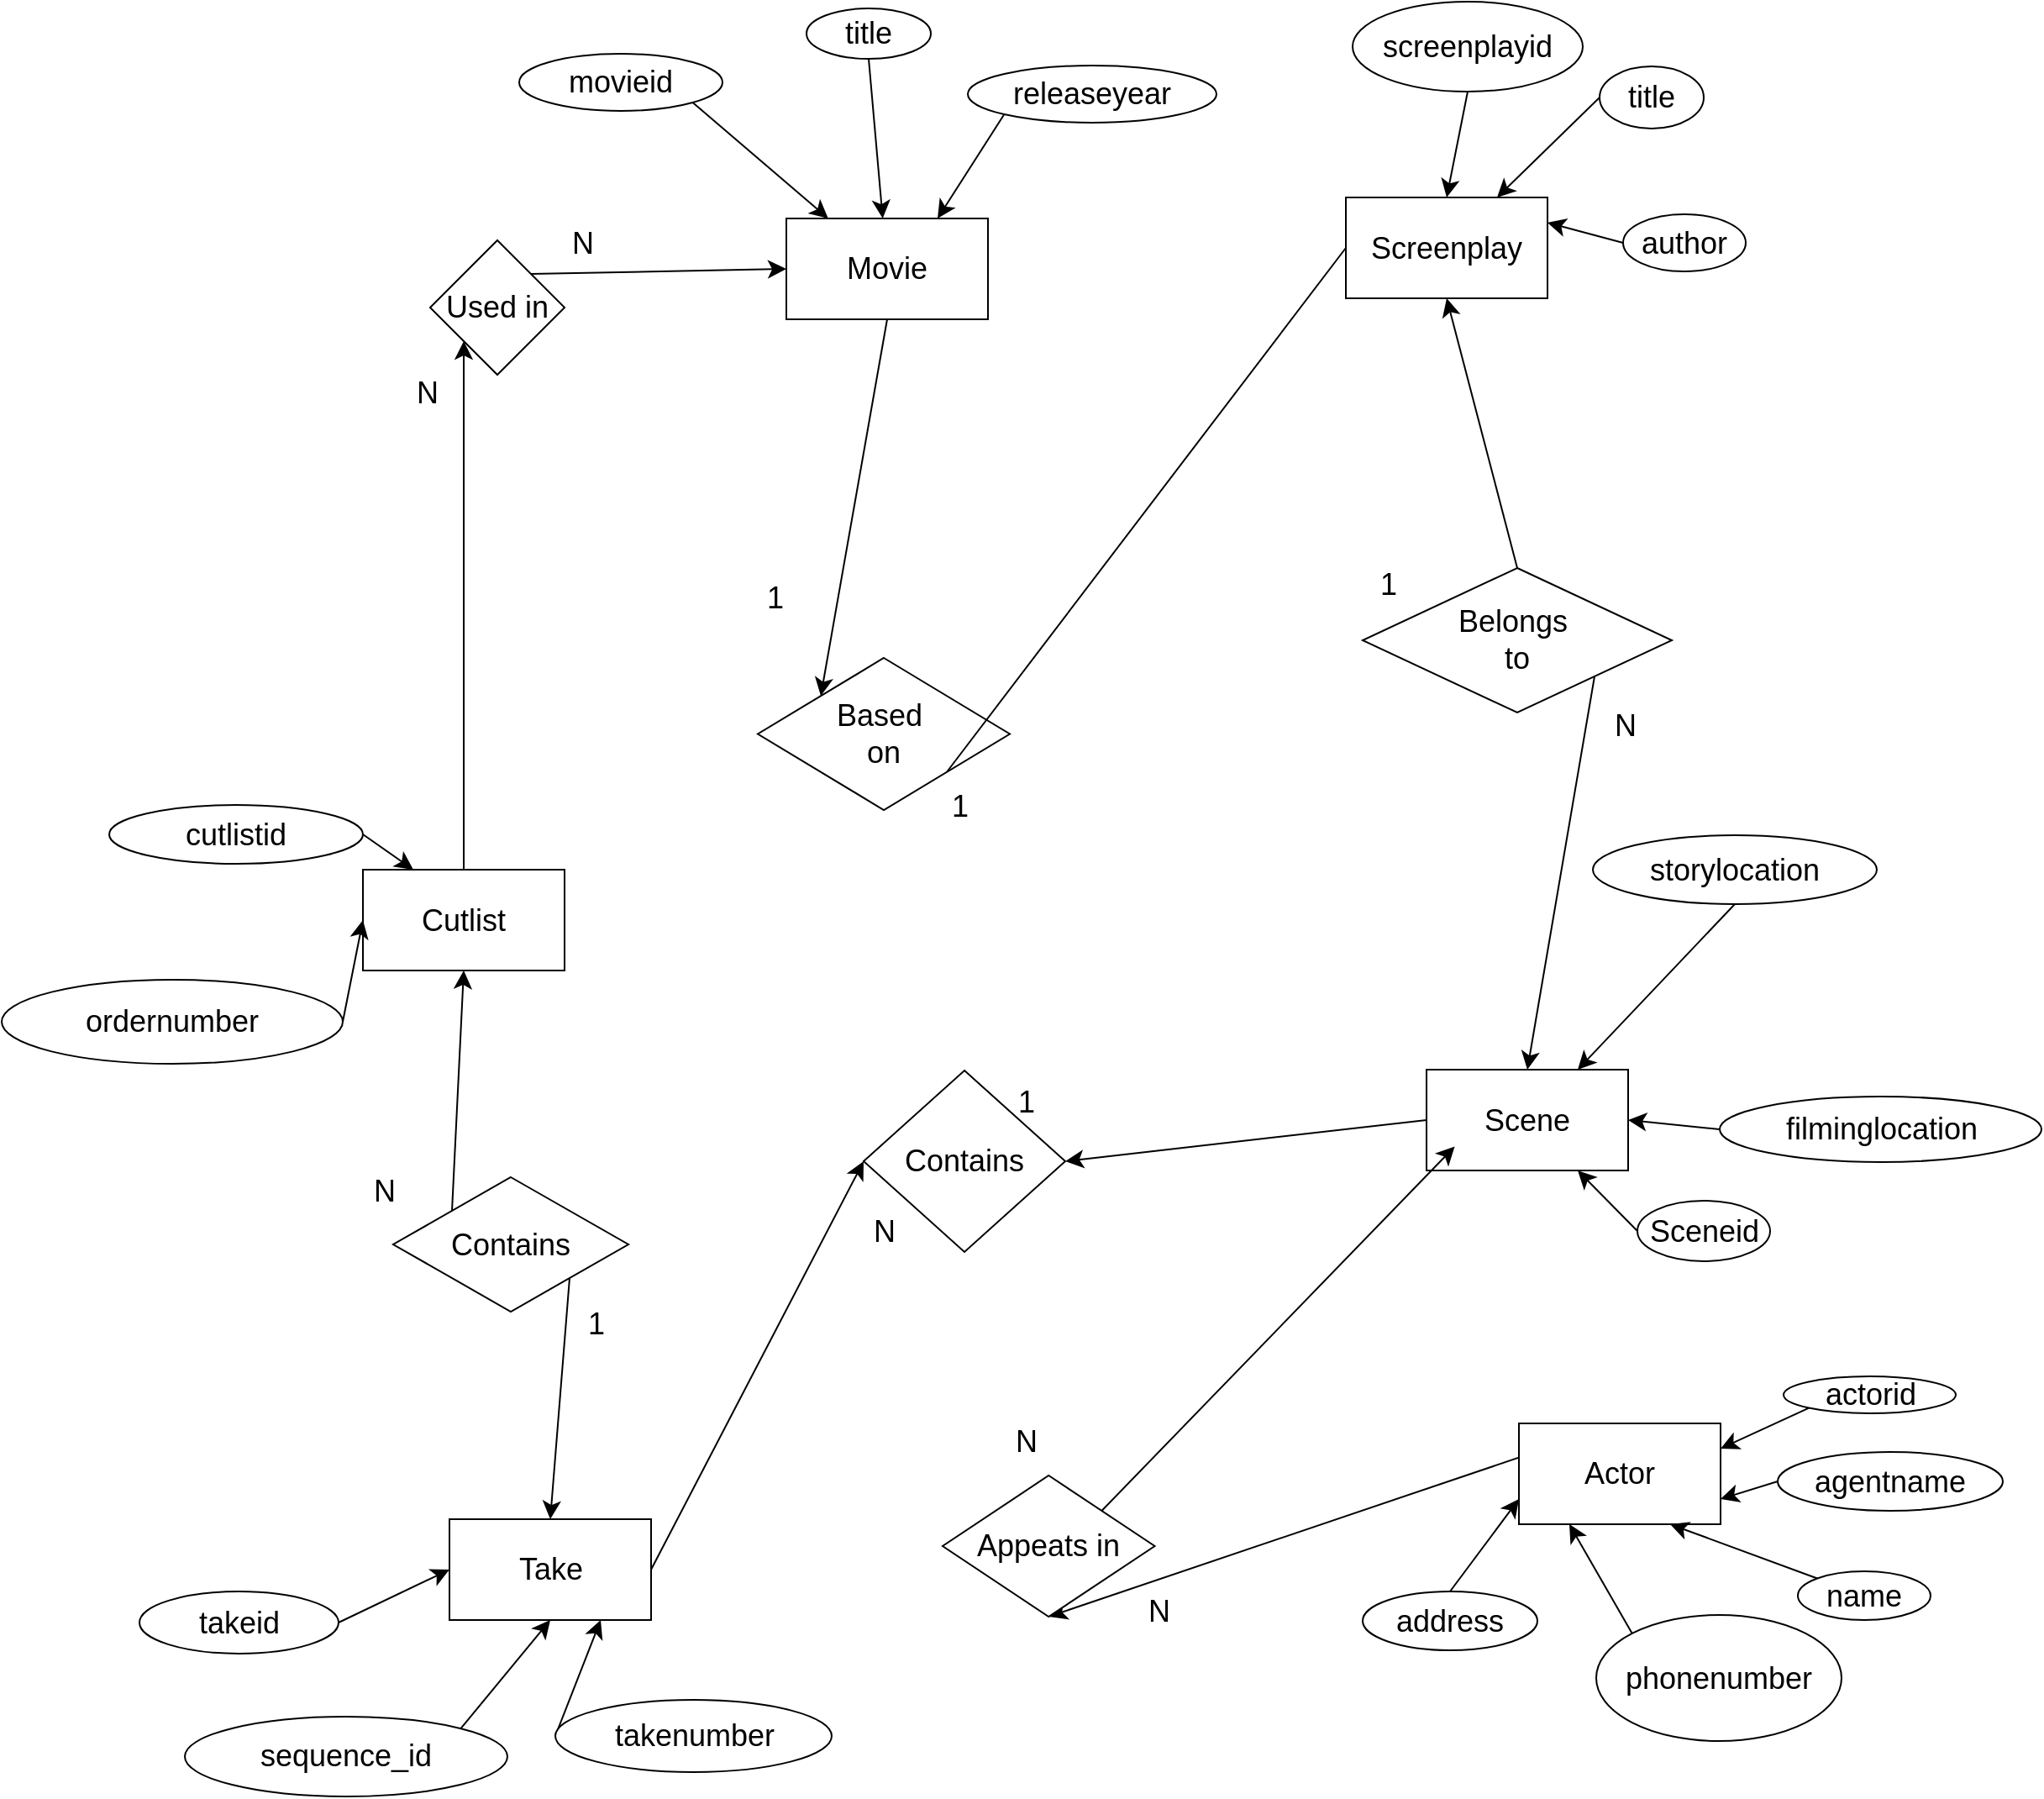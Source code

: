 <mxfile version="24.7.16">
  <diagram name="Page-1" id="NyJBCHCPPrqXN-TRPHbC">
    <mxGraphModel dx="2415" dy="1838" grid="0" gridSize="10" guides="1" tooltips="1" connect="1" arrows="1" fold="1" page="0" pageScale="1" pageWidth="850" pageHeight="1100" math="0" shadow="0">
      <root>
        <mxCell id="0" />
        <mxCell id="1" parent="0" />
        <mxCell id="9w7waXdRDV4EupU6Zrkj-1" value="Screenplay" style="rounded=0;whiteSpace=wrap;html=1;fontFamily=Helvetica;spacing=3;fontSize=18;" vertex="1" parent="1">
          <mxGeometry x="237" y="-383.5" width="120" height="60" as="geometry" />
        </mxCell>
        <mxCell id="9w7waXdRDV4EupU6Zrkj-2" value="Movie" style="rounded=0;whiteSpace=wrap;html=1;fontFamily=Helvetica;spacing=3;fontSize=18;" vertex="1" parent="1">
          <mxGeometry x="-96" y="-371" width="120" height="60" as="geometry" />
        </mxCell>
        <mxCell id="9w7waXdRDV4EupU6Zrkj-75" style="edgeStyle=none;curved=1;rounded=0;orthogonalLoop=1;jettySize=auto;html=1;exitX=0;exitY=0.5;exitDx=0;exitDy=0;entryX=1;entryY=0.5;entryDx=0;entryDy=0;fontSize=18;startSize=8;endSize=8;fontFamily=Helvetica;spacing=3;" edge="1" parent="1" source="9w7waXdRDV4EupU6Zrkj-3" target="9w7waXdRDV4EupU6Zrkj-69">
          <mxGeometry relative="1" as="geometry" />
        </mxCell>
        <mxCell id="9w7waXdRDV4EupU6Zrkj-3" value="Scene" style="rounded=0;whiteSpace=wrap;html=1;fontFamily=Helvetica;spacing=3;fontSize=18;" vertex="1" parent="1">
          <mxGeometry x="285" y="135.5" width="120" height="60" as="geometry" />
        </mxCell>
        <mxCell id="9w7waXdRDV4EupU6Zrkj-70" style="edgeStyle=none;curved=1;rounded=0;orthogonalLoop=1;jettySize=auto;html=1;exitX=0.5;exitY=0;exitDx=0;exitDy=0;entryX=0.5;entryY=1;entryDx=0;entryDy=0;fontSize=18;startSize=8;endSize=8;fontFamily=Helvetica;spacing=3;" edge="1" parent="1" source="9w7waXdRDV4EupU6Zrkj-5" target="9w7waXdRDV4EupU6Zrkj-65">
          <mxGeometry relative="1" as="geometry" />
        </mxCell>
        <mxCell id="9w7waXdRDV4EupU6Zrkj-5" value="Actor" style="rounded=0;whiteSpace=wrap;html=1;fontFamily=Helvetica;spacing=3;fontSize=18;" vertex="1" parent="1">
          <mxGeometry x="340" y="346" width="120" height="60" as="geometry" />
        </mxCell>
        <mxCell id="9w7waXdRDV4EupU6Zrkj-22" style="edgeStyle=none;curved=1;rounded=0;orthogonalLoop=1;jettySize=auto;html=1;exitX=1;exitY=1;exitDx=0;exitDy=0;fontSize=18;startSize=8;endSize=8;fontFamily=Helvetica;spacing=3;" edge="1" parent="1" source="9w7waXdRDV4EupU6Zrkj-6" target="9w7waXdRDV4EupU6Zrkj-2">
          <mxGeometry relative="1" as="geometry" />
        </mxCell>
        <mxCell id="9w7waXdRDV4EupU6Zrkj-6" value="movieid" style="ellipse;whiteSpace=wrap;html=1;fontFamily=Helvetica;spacing=3;fontSize=18;" vertex="1" parent="1">
          <mxGeometry x="-255" y="-469" width="121" height="34" as="geometry" />
        </mxCell>
        <mxCell id="9w7waXdRDV4EupU6Zrkj-23" style="edgeStyle=none;curved=1;rounded=0;orthogonalLoop=1;jettySize=auto;html=1;exitX=0.5;exitY=1;exitDx=0;exitDy=0;fontSize=18;startSize=8;endSize=8;fontFamily=Helvetica;spacing=3;" edge="1" parent="1" source="9w7waXdRDV4EupU6Zrkj-7" target="9w7waXdRDV4EupU6Zrkj-2">
          <mxGeometry relative="1" as="geometry" />
        </mxCell>
        <mxCell id="9w7waXdRDV4EupU6Zrkj-7" value="title" style="ellipse;whiteSpace=wrap;html=1;fontFamily=Helvetica;spacing=3;fontSize=18;" vertex="1" parent="1">
          <mxGeometry x="-84" y="-496" width="74" height="30" as="geometry" />
        </mxCell>
        <mxCell id="9w7waXdRDV4EupU6Zrkj-25" style="edgeStyle=none;curved=1;rounded=0;orthogonalLoop=1;jettySize=auto;html=1;exitX=0;exitY=1;exitDx=0;exitDy=0;entryX=0.75;entryY=0;entryDx=0;entryDy=0;fontSize=18;startSize=8;endSize=8;fontFamily=Helvetica;spacing=3;" edge="1" parent="1" source="9w7waXdRDV4EupU6Zrkj-8" target="9w7waXdRDV4EupU6Zrkj-2">
          <mxGeometry relative="1" as="geometry" />
        </mxCell>
        <mxCell id="9w7waXdRDV4EupU6Zrkj-8" value="releaseyear" style="ellipse;whiteSpace=wrap;html=1;fontFamily=Helvetica;spacing=3;fontSize=18;" vertex="1" parent="1">
          <mxGeometry x="12" y="-462" width="148" height="34" as="geometry" />
        </mxCell>
        <mxCell id="9w7waXdRDV4EupU6Zrkj-74" style="edgeStyle=none;curved=1;rounded=0;orthogonalLoop=1;jettySize=auto;html=1;exitX=1;exitY=0.5;exitDx=0;exitDy=0;entryX=0;entryY=0.5;entryDx=0;entryDy=0;fontSize=18;startSize=8;endSize=8;fontFamily=Helvetica;spacing=3;" edge="1" parent="1" source="9w7waXdRDV4EupU6Zrkj-9" target="9w7waXdRDV4EupU6Zrkj-73">
          <mxGeometry relative="1" as="geometry" />
        </mxCell>
        <mxCell id="9w7waXdRDV4EupU6Zrkj-9" value="takeid" style="ellipse;whiteSpace=wrap;html=1;fontFamily=Helvetica;spacing=3;fontSize=18;" vertex="1" parent="1">
          <mxGeometry x="-481" y="446" width="118.5" height="37" as="geometry" />
        </mxCell>
        <mxCell id="9w7waXdRDV4EupU6Zrkj-72" style="edgeStyle=none;curved=1;rounded=0;orthogonalLoop=1;jettySize=auto;html=1;exitX=0;exitY=0.5;exitDx=0;exitDy=0;entryX=0.75;entryY=1;entryDx=0;entryDy=0;fontSize=18;startSize=8;endSize=8;fontFamily=Helvetica;spacing=3;" edge="1" parent="1" source="9w7waXdRDV4EupU6Zrkj-10" target="9w7waXdRDV4EupU6Zrkj-73">
          <mxGeometry relative="1" as="geometry">
            <mxPoint x="-217.5" y="476.5" as="targetPoint" />
          </mxGeometry>
        </mxCell>
        <mxCell id="9w7waXdRDV4EupU6Zrkj-10" value="takenumber" style="ellipse;whiteSpace=wrap;html=1;fontFamily=Helvetica;spacing=3;fontSize=18;" vertex="1" parent="1">
          <mxGeometry x="-233.5" y="510.5" width="164.5" height="43" as="geometry" />
        </mxCell>
        <mxCell id="9w7waXdRDV4EupU6Zrkj-56" style="edgeStyle=none;curved=1;rounded=0;orthogonalLoop=1;jettySize=auto;html=1;exitX=0;exitY=0.5;exitDx=0;exitDy=0;entryX=0.75;entryY=1;entryDx=0;entryDy=0;fontSize=18;startSize=8;endSize=8;fontFamily=Helvetica;spacing=3;" edge="1" parent="1" source="9w7waXdRDV4EupU6Zrkj-11" target="9w7waXdRDV4EupU6Zrkj-3">
          <mxGeometry relative="1" as="geometry" />
        </mxCell>
        <mxCell id="9w7waXdRDV4EupU6Zrkj-11" value="Sceneid" style="ellipse;whiteSpace=wrap;html=1;fontFamily=Helvetica;spacing=3;fontSize=18;" vertex="1" parent="1">
          <mxGeometry x="410.5" y="213.5" width="79" height="36" as="geometry" />
        </mxCell>
        <mxCell id="9w7waXdRDV4EupU6Zrkj-64" style="edgeStyle=none;curved=1;rounded=0;orthogonalLoop=1;jettySize=auto;html=1;exitX=0.5;exitY=1;exitDx=0;exitDy=0;fontSize=18;startSize=8;endSize=8;entryX=0.75;entryY=0;entryDx=0;entryDy=0;fontFamily=Helvetica;spacing=3;" edge="1" parent="1" source="9w7waXdRDV4EupU6Zrkj-12" target="9w7waXdRDV4EupU6Zrkj-3">
          <mxGeometry relative="1" as="geometry">
            <mxPoint x="497.361" y="65.667" as="targetPoint" />
          </mxGeometry>
        </mxCell>
        <mxCell id="9w7waXdRDV4EupU6Zrkj-12" value="storylocation" style="ellipse;whiteSpace=wrap;html=1;fontFamily=Helvetica;spacing=3;fontSize=18;" vertex="1" parent="1">
          <mxGeometry x="384" y="-4" width="169" height="41" as="geometry" />
        </mxCell>
        <mxCell id="9w7waXdRDV4EupU6Zrkj-55" style="edgeStyle=none;curved=1;rounded=0;orthogonalLoop=1;jettySize=auto;html=1;exitX=0;exitY=0.5;exitDx=0;exitDy=0;entryX=1;entryY=0.5;entryDx=0;entryDy=0;fontSize=18;startSize=8;endSize=8;fontFamily=Helvetica;spacing=3;" edge="1" parent="1" source="9w7waXdRDV4EupU6Zrkj-13" target="9w7waXdRDV4EupU6Zrkj-3">
          <mxGeometry relative="1" as="geometry" />
        </mxCell>
        <mxCell id="9w7waXdRDV4EupU6Zrkj-13" value="filminglocation" style="ellipse;whiteSpace=wrap;html=1;fontFamily=Helvetica;spacing=3;fontSize=18;" vertex="1" parent="1">
          <mxGeometry x="459.5" y="151.5" width="191.5" height="39" as="geometry" />
        </mxCell>
        <mxCell id="9w7waXdRDV4EupU6Zrkj-36" style="edgeStyle=none;curved=1;rounded=0;orthogonalLoop=1;jettySize=auto;html=1;exitX=0.5;exitY=1;exitDx=0;exitDy=0;entryX=0.5;entryY=0;entryDx=0;entryDy=0;fontSize=18;startSize=8;endSize=8;fontFamily=Helvetica;spacing=3;" edge="1" parent="1" source="9w7waXdRDV4EupU6Zrkj-14" target="9w7waXdRDV4EupU6Zrkj-1">
          <mxGeometry relative="1" as="geometry" />
        </mxCell>
        <mxCell id="9w7waXdRDV4EupU6Zrkj-14" value="screenplayid" style="ellipse;whiteSpace=wrap;html=1;fontFamily=Helvetica;spacing=3;fontSize=18;" vertex="1" parent="1">
          <mxGeometry x="241" y="-500" width="137" height="53.5" as="geometry" />
        </mxCell>
        <mxCell id="9w7waXdRDV4EupU6Zrkj-37" style="edgeStyle=none;curved=1;rounded=0;orthogonalLoop=1;jettySize=auto;html=1;exitX=0;exitY=0.5;exitDx=0;exitDy=0;entryX=0.75;entryY=0;entryDx=0;entryDy=0;fontSize=18;startSize=8;endSize=8;fontFamily=Helvetica;spacing=3;" edge="1" parent="1" source="9w7waXdRDV4EupU6Zrkj-15" target="9w7waXdRDV4EupU6Zrkj-1">
          <mxGeometry relative="1" as="geometry" />
        </mxCell>
        <mxCell id="9w7waXdRDV4EupU6Zrkj-15" value="title" style="ellipse;whiteSpace=wrap;html=1;fontFamily=Helvetica;spacing=3;fontSize=18;" vertex="1" parent="1">
          <mxGeometry x="388" y="-461.5" width="62" height="37" as="geometry" />
        </mxCell>
        <mxCell id="9w7waXdRDV4EupU6Zrkj-38" style="edgeStyle=none;curved=1;rounded=0;orthogonalLoop=1;jettySize=auto;html=1;exitX=0;exitY=0.5;exitDx=0;exitDy=0;entryX=1;entryY=0.25;entryDx=0;entryDy=0;fontSize=18;startSize=8;endSize=8;fontFamily=Helvetica;spacing=3;" edge="1" parent="1" source="9w7waXdRDV4EupU6Zrkj-16" target="9w7waXdRDV4EupU6Zrkj-1">
          <mxGeometry relative="1" as="geometry" />
        </mxCell>
        <mxCell id="9w7waXdRDV4EupU6Zrkj-16" value="author" style="ellipse;whiteSpace=wrap;html=1;fontFamily=Helvetica;spacing=3;fontSize=18;" vertex="1" parent="1">
          <mxGeometry x="402" y="-373.5" width="73" height="34" as="geometry" />
        </mxCell>
        <mxCell id="9w7waXdRDV4EupU6Zrkj-35" style="edgeStyle=none;curved=1;rounded=0;orthogonalLoop=1;jettySize=auto;html=1;exitX=0;exitY=1;exitDx=0;exitDy=0;entryX=1;entryY=0.25;entryDx=0;entryDy=0;fontSize=18;startSize=8;endSize=8;fontFamily=Helvetica;spacing=3;" edge="1" parent="1" source="9w7waXdRDV4EupU6Zrkj-17" target="9w7waXdRDV4EupU6Zrkj-5">
          <mxGeometry relative="1" as="geometry" />
        </mxCell>
        <mxCell id="9w7waXdRDV4EupU6Zrkj-17" value="actorid" style="ellipse;whiteSpace=wrap;html=1;fontFamily=Helvetica;spacing=3;fontSize=18;" vertex="1" parent="1">
          <mxGeometry x="497.5" y="318" width="102.5" height="22" as="geometry" />
        </mxCell>
        <mxCell id="9w7waXdRDV4EupU6Zrkj-33" style="edgeStyle=none;curved=1;rounded=0;orthogonalLoop=1;jettySize=auto;html=1;exitX=0;exitY=0;exitDx=0;exitDy=0;entryX=0.75;entryY=1;entryDx=0;entryDy=0;fontSize=18;startSize=8;endSize=8;fontFamily=Helvetica;spacing=3;" edge="1" parent="1" source="9w7waXdRDV4EupU6Zrkj-18" target="9w7waXdRDV4EupU6Zrkj-5">
          <mxGeometry relative="1" as="geometry" />
        </mxCell>
        <mxCell id="9w7waXdRDV4EupU6Zrkj-18" value="name" style="ellipse;whiteSpace=wrap;html=1;fontFamily=Helvetica;spacing=3;fontSize=18;" vertex="1" parent="1">
          <mxGeometry x="506" y="434" width="79" height="29" as="geometry" />
        </mxCell>
        <mxCell id="9w7waXdRDV4EupU6Zrkj-32" style="edgeStyle=none;curved=1;rounded=0;orthogonalLoop=1;jettySize=auto;html=1;exitX=0;exitY=0;exitDx=0;exitDy=0;entryX=0.25;entryY=1;entryDx=0;entryDy=0;fontSize=18;startSize=8;endSize=8;fontFamily=Helvetica;spacing=3;" edge="1" parent="1" source="9w7waXdRDV4EupU6Zrkj-19" target="9w7waXdRDV4EupU6Zrkj-5">
          <mxGeometry relative="1" as="geometry" />
        </mxCell>
        <mxCell id="9w7waXdRDV4EupU6Zrkj-19" value="phonenumber" style="ellipse;whiteSpace=wrap;html=1;fontFamily=Helvetica;spacing=3;fontSize=18;" vertex="1" parent="1">
          <mxGeometry x="386" y="460" width="146" height="75" as="geometry" />
        </mxCell>
        <mxCell id="9w7waXdRDV4EupU6Zrkj-31" style="edgeStyle=none;curved=1;rounded=0;orthogonalLoop=1;jettySize=auto;html=1;exitX=0.5;exitY=0;exitDx=0;exitDy=0;entryX=0;entryY=0.75;entryDx=0;entryDy=0;fontSize=18;startSize=8;endSize=8;fontFamily=Helvetica;spacing=3;" edge="1" parent="1" source="9w7waXdRDV4EupU6Zrkj-20" target="9w7waXdRDV4EupU6Zrkj-5">
          <mxGeometry relative="1" as="geometry" />
        </mxCell>
        <mxCell id="9w7waXdRDV4EupU6Zrkj-20" value="address" style="ellipse;whiteSpace=wrap;html=1;fontFamily=Helvetica;spacing=3;fontSize=18;" vertex="1" parent="1">
          <mxGeometry x="247" y="446" width="104" height="35" as="geometry" />
        </mxCell>
        <mxCell id="9w7waXdRDV4EupU6Zrkj-34" style="edgeStyle=none;curved=1;rounded=0;orthogonalLoop=1;jettySize=auto;html=1;exitX=0;exitY=0.5;exitDx=0;exitDy=0;entryX=1;entryY=0.75;entryDx=0;entryDy=0;fontSize=18;startSize=8;endSize=8;fontFamily=Helvetica;spacing=3;" edge="1" parent="1" source="9w7waXdRDV4EupU6Zrkj-21" target="9w7waXdRDV4EupU6Zrkj-5">
          <mxGeometry relative="1" as="geometry" />
        </mxCell>
        <mxCell id="9w7waXdRDV4EupU6Zrkj-21" value="agentname" style="ellipse;whiteSpace=wrap;html=1;fontFamily=Helvetica;spacing=3;fontSize=18;" vertex="1" parent="1">
          <mxGeometry x="494" y="363" width="134" height="35" as="geometry" />
        </mxCell>
        <mxCell id="9w7waXdRDV4EupU6Zrkj-43" style="edgeStyle=none;curved=1;rounded=0;orthogonalLoop=1;jettySize=auto;html=1;exitX=1;exitY=0;exitDx=0;exitDy=0;entryX=0.5;entryY=1;entryDx=0;entryDy=0;fontSize=18;startSize=8;endSize=8;fontFamily=Helvetica;spacing=3;" edge="1" parent="1" source="9w7waXdRDV4EupU6Zrkj-42" target="9w7waXdRDV4EupU6Zrkj-73">
          <mxGeometry relative="1" as="geometry">
            <mxPoint x="-247.5" y="506.5" as="targetPoint" />
          </mxGeometry>
        </mxCell>
        <mxCell id="9w7waXdRDV4EupU6Zrkj-42" value="sequence_id" style="ellipse;whiteSpace=wrap;html=1;fontFamily=Helvetica;spacing=3;fontSize=18;" vertex="1" parent="1">
          <mxGeometry x="-454" y="520.5" width="192" height="47.5" as="geometry" />
        </mxCell>
        <mxCell id="9w7waXdRDV4EupU6Zrkj-44" value="Based&amp;nbsp;&lt;div&gt;on&lt;/div&gt;" style="rhombus;whiteSpace=wrap;html=1;fontFamily=Helvetica;spacing=3;fontSize=18;" vertex="1" parent="1">
          <mxGeometry x="-113" y="-109.5" width="150" height="90.5" as="geometry" />
        </mxCell>
        <mxCell id="9w7waXdRDV4EupU6Zrkj-46" value="" style="endArrow=none;html=1;rounded=0;fontSize=18;startSize=8;endSize=8;curved=1;entryX=1;entryY=1;entryDx=0;entryDy=0;exitX=0;exitY=0.5;exitDx=0;exitDy=0;fontFamily=Helvetica;spacing=3;" edge="1" parent="1" source="9w7waXdRDV4EupU6Zrkj-1" target="9w7waXdRDV4EupU6Zrkj-44">
          <mxGeometry width="50" height="50" relative="1" as="geometry">
            <mxPoint x="223" y="80" as="sourcePoint" />
            <mxPoint x="93" y="10" as="targetPoint" />
          </mxGeometry>
        </mxCell>
        <mxCell id="9w7waXdRDV4EupU6Zrkj-78" style="edgeStyle=none;curved=1;rounded=0;orthogonalLoop=1;jettySize=auto;html=1;exitX=0.5;exitY=0;exitDx=0;exitDy=0;entryX=0;entryY=1;entryDx=0;entryDy=0;fontSize=18;startSize=8;endSize=8;fontFamily=Helvetica;spacing=3;" edge="1" parent="1" source="9w7waXdRDV4EupU6Zrkj-47" target="9w7waXdRDV4EupU6Zrkj-77">
          <mxGeometry relative="1" as="geometry" />
        </mxCell>
        <mxCell id="9w7waXdRDV4EupU6Zrkj-47" value="Cutlist" style="rounded=0;whiteSpace=wrap;html=1;fontFamily=Helvetica;spacing=3;fontSize=18;" vertex="1" parent="1">
          <mxGeometry x="-348" y="16.5" width="120" height="60" as="geometry" />
        </mxCell>
        <mxCell id="9w7waXdRDV4EupU6Zrkj-67" style="edgeStyle=none;curved=1;rounded=0;orthogonalLoop=1;jettySize=auto;html=1;exitX=1;exitY=0.5;exitDx=0;exitDy=0;entryX=0.25;entryY=0;entryDx=0;entryDy=0;fontSize=18;startSize=8;endSize=8;fontFamily=Helvetica;spacing=3;" edge="1" parent="1" source="9w7waXdRDV4EupU6Zrkj-48" target="9w7waXdRDV4EupU6Zrkj-47">
          <mxGeometry relative="1" as="geometry" />
        </mxCell>
        <mxCell id="9w7waXdRDV4EupU6Zrkj-48" value="cutlistid" style="ellipse;whiteSpace=wrap;html=1;fontFamily=Helvetica;spacing=3;fontSize=18;" vertex="1" parent="1">
          <mxGeometry x="-499" y="-22" width="151" height="35" as="geometry" />
        </mxCell>
        <mxCell id="9w7waXdRDV4EupU6Zrkj-68" style="edgeStyle=none;curved=1;rounded=0;orthogonalLoop=1;jettySize=auto;html=1;exitX=1;exitY=0.5;exitDx=0;exitDy=0;entryX=0;entryY=0.5;entryDx=0;entryDy=0;fontSize=18;startSize=8;endSize=8;fontFamily=Helvetica;spacing=3;" edge="1" parent="1" source="9w7waXdRDV4EupU6Zrkj-49" target="9w7waXdRDV4EupU6Zrkj-47">
          <mxGeometry relative="1" as="geometry" />
        </mxCell>
        <mxCell id="9w7waXdRDV4EupU6Zrkj-49" value="ordernumber" style="ellipse;whiteSpace=wrap;html=1;fontFamily=Helvetica;spacing=3;fontSize=18;" vertex="1" parent="1">
          <mxGeometry x="-563" y="82" width="203" height="50" as="geometry" />
        </mxCell>
        <mxCell id="9w7waXdRDV4EupU6Zrkj-51" value="1" style="text;html=1;align=center;verticalAlign=middle;resizable=0;points=[];autosize=1;strokeColor=none;fillColor=none;fontSize=18;fontFamily=Helvetica;spacing=3;" vertex="1" parent="1">
          <mxGeometry x="-8" y="-39" width="30" height="36" as="geometry" />
        </mxCell>
        <mxCell id="9w7waXdRDV4EupU6Zrkj-58" style="edgeStyle=none;curved=1;rounded=0;orthogonalLoop=1;jettySize=auto;html=1;exitX=0.5;exitY=0;exitDx=0;exitDy=0;entryX=0.5;entryY=1;entryDx=0;entryDy=0;fontSize=18;startSize=8;endSize=8;fontFamily=Helvetica;spacing=3;" edge="1" parent="1" source="9w7waXdRDV4EupU6Zrkj-57" target="9w7waXdRDV4EupU6Zrkj-1">
          <mxGeometry relative="1" as="geometry" />
        </mxCell>
        <mxCell id="9w7waXdRDV4EupU6Zrkj-60" style="edgeStyle=none;curved=1;rounded=0;orthogonalLoop=1;jettySize=auto;html=1;exitX=1;exitY=1;exitDx=0;exitDy=0;entryX=0.5;entryY=0;entryDx=0;entryDy=0;fontSize=18;startSize=8;endSize=8;fontFamily=Helvetica;spacing=3;" edge="1" parent="1" source="9w7waXdRDV4EupU6Zrkj-57" target="9w7waXdRDV4EupU6Zrkj-3">
          <mxGeometry relative="1" as="geometry" />
        </mxCell>
        <mxCell id="9w7waXdRDV4EupU6Zrkj-57" value="Belongs&amp;nbsp;&lt;div&gt;to&lt;/div&gt;" style="rhombus;whiteSpace=wrap;html=1;fontFamily=Helvetica;spacing=3;fontSize=18;" vertex="1" parent="1">
          <mxGeometry x="247" y="-163" width="184" height="86" as="geometry" />
        </mxCell>
        <mxCell id="9w7waXdRDV4EupU6Zrkj-61" value="N" style="text;html=1;align=center;verticalAlign=middle;resizable=0;points=[];autosize=1;strokeColor=none;fillColor=none;fontSize=18;fontFamily=Helvetica;spacing=3;" vertex="1" parent="1">
          <mxGeometry x="386" y="-87" width="33" height="36" as="geometry" />
        </mxCell>
        <mxCell id="9w7waXdRDV4EupU6Zrkj-63" value="1" style="text;html=1;align=center;verticalAlign=middle;resizable=0;points=[];autosize=1;strokeColor=none;fillColor=none;fontSize=18;fontFamily=Helvetica;spacing=3;" vertex="1" parent="1">
          <mxGeometry x="247" y="-171" width="30" height="36" as="geometry" />
        </mxCell>
        <mxCell id="9w7waXdRDV4EupU6Zrkj-65" value="Appeats in" style="rhombus;whiteSpace=wrap;html=1;fontFamily=Helvetica;spacing=3;fontSize=18;" vertex="1" parent="1">
          <mxGeometry x="-3" y="377" width="126.25" height="84" as="geometry" />
        </mxCell>
        <mxCell id="9w7waXdRDV4EupU6Zrkj-69" value="Contains" style="rhombus;whiteSpace=wrap;html=1;fontFamily=Helvetica;spacing=3;fontSize=18;" vertex="1" parent="1">
          <mxGeometry x="-50" y="136" width="120" height="108" as="geometry" />
        </mxCell>
        <mxCell id="9w7waXdRDV4EupU6Zrkj-71" style="edgeStyle=none;curved=1;rounded=0;orthogonalLoop=1;jettySize=auto;html=1;exitX=1;exitY=0;exitDx=0;exitDy=0;entryX=0.14;entryY=0.762;entryDx=0;entryDy=0;entryPerimeter=0;fontSize=18;startSize=8;endSize=8;fontFamily=Helvetica;spacing=3;" edge="1" parent="1" source="9w7waXdRDV4EupU6Zrkj-65" target="9w7waXdRDV4EupU6Zrkj-3">
          <mxGeometry relative="1" as="geometry" />
        </mxCell>
        <mxCell id="9w7waXdRDV4EupU6Zrkj-76" style="edgeStyle=none;curved=1;rounded=0;orthogonalLoop=1;jettySize=auto;html=1;exitX=1;exitY=0.5;exitDx=0;exitDy=0;entryX=0;entryY=0.5;entryDx=0;entryDy=0;fontSize=18;startSize=8;endSize=8;fontFamily=Helvetica;spacing=3;" edge="1" parent="1" source="9w7waXdRDV4EupU6Zrkj-73" target="9w7waXdRDV4EupU6Zrkj-69">
          <mxGeometry relative="1" as="geometry" />
        </mxCell>
        <mxCell id="9w7waXdRDV4EupU6Zrkj-73" value="Take" style="rounded=0;whiteSpace=wrap;html=1;fontFamily=Helvetica;spacing=3;fontSize=18;" vertex="1" parent="1">
          <mxGeometry x="-296.5" y="403" width="120" height="60" as="geometry" />
        </mxCell>
        <mxCell id="9w7waXdRDV4EupU6Zrkj-79" style="edgeStyle=none;curved=1;rounded=0;orthogonalLoop=1;jettySize=auto;html=1;exitX=1;exitY=0;exitDx=0;exitDy=0;entryX=0;entryY=0.5;entryDx=0;entryDy=0;fontSize=18;startSize=8;endSize=8;fontFamily=Helvetica;spacing=3;" edge="1" parent="1" source="9w7waXdRDV4EupU6Zrkj-77" target="9w7waXdRDV4EupU6Zrkj-2">
          <mxGeometry relative="1" as="geometry" />
        </mxCell>
        <mxCell id="9w7waXdRDV4EupU6Zrkj-77" value="Used in" style="rhombus;whiteSpace=wrap;html=1;fontFamily=Helvetica;spacing=3;fontSize=18;" vertex="1" parent="1">
          <mxGeometry x="-308" y="-358" width="80" height="80" as="geometry" />
        </mxCell>
        <mxCell id="9w7waXdRDV4EupU6Zrkj-82" style="edgeStyle=none;curved=1;rounded=0;orthogonalLoop=1;jettySize=auto;html=1;exitX=1;exitY=1;exitDx=0;exitDy=0;entryX=0.5;entryY=0;entryDx=0;entryDy=0;fontSize=18;startSize=8;endSize=8;fontFamily=Helvetica;spacing=3;" edge="1" parent="1" source="9w7waXdRDV4EupU6Zrkj-80" target="9w7waXdRDV4EupU6Zrkj-73">
          <mxGeometry relative="1" as="geometry" />
        </mxCell>
        <mxCell id="9w7waXdRDV4EupU6Zrkj-83" style="edgeStyle=none;curved=1;rounded=0;orthogonalLoop=1;jettySize=auto;html=1;exitX=0;exitY=0;exitDx=0;exitDy=0;entryX=0.5;entryY=1;entryDx=0;entryDy=0;fontSize=18;startSize=8;endSize=8;fontFamily=Helvetica;spacing=3;" edge="1" parent="1" source="9w7waXdRDV4EupU6Zrkj-80" target="9w7waXdRDV4EupU6Zrkj-47">
          <mxGeometry relative="1" as="geometry" />
        </mxCell>
        <mxCell id="9w7waXdRDV4EupU6Zrkj-80" value="Contains" style="rhombus;whiteSpace=wrap;html=1;fontFamily=Helvetica;spacing=3;fontSize=18;" vertex="1" parent="1">
          <mxGeometry x="-330" y="199.5" width="140" height="80" as="geometry" />
        </mxCell>
        <mxCell id="9w7waXdRDV4EupU6Zrkj-84" value="N" style="text;html=1;align=center;verticalAlign=middle;whiteSpace=wrap;rounded=0;fontSize=18;fontFamily=Helvetica;spacing=3;" vertex="1" parent="1">
          <mxGeometry x="-365" y="193" width="60" height="30" as="geometry" />
        </mxCell>
        <mxCell id="9w7waXdRDV4EupU6Zrkj-85" value="1" style="text;html=1;align=center;verticalAlign=middle;whiteSpace=wrap;rounded=0;fontSize=18;fontFamily=Helvetica;spacing=3;" vertex="1" parent="1">
          <mxGeometry x="-239" y="272" width="60" height="30" as="geometry" />
        </mxCell>
        <mxCell id="9w7waXdRDV4EupU6Zrkj-86" value="N" style="text;html=1;align=center;verticalAlign=middle;whiteSpace=wrap;rounded=0;fontSize=18;fontFamily=Helvetica;spacing=3;" vertex="1" parent="1">
          <mxGeometry x="-247" y="-371.5" width="60" height="30" as="geometry" />
        </mxCell>
        <mxCell id="9w7waXdRDV4EupU6Zrkj-87" value="N" style="text;html=1;align=center;verticalAlign=middle;resizable=0;points=[];autosize=1;strokeColor=none;fillColor=none;fontSize=18;fontFamily=Helvetica;spacing=3;" vertex="1" parent="1">
          <mxGeometry x="-327" y="-285.5" width="33" height="36" as="geometry" />
        </mxCell>
        <mxCell id="9w7waXdRDV4EupU6Zrkj-88" value="1" style="text;html=1;align=center;verticalAlign=middle;whiteSpace=wrap;rounded=0;fontSize=18;fontFamily=Helvetica;spacing=3;" vertex="1" parent="1">
          <mxGeometry x="16.5" y="139.5" width="60" height="30" as="geometry" />
        </mxCell>
        <mxCell id="9w7waXdRDV4EupU6Zrkj-89" value="N" style="text;html=1;align=center;verticalAlign=middle;resizable=0;points=[];autosize=1;strokeColor=none;fillColor=none;fontSize=18;fontFamily=Helvetica;spacing=3;" vertex="1" parent="1">
          <mxGeometry x="-54.5" y="213.5" width="33" height="36" as="geometry" />
        </mxCell>
        <mxCell id="9w7waXdRDV4EupU6Zrkj-90" value="N" style="text;html=1;align=center;verticalAlign=middle;whiteSpace=wrap;rounded=0;fontSize=18;fontFamily=Helvetica;spacing=3;" vertex="1" parent="1">
          <mxGeometry x="96" y="443" width="60" height="30" as="geometry" />
        </mxCell>
        <mxCell id="9w7waXdRDV4EupU6Zrkj-91" value="N" style="text;html=1;align=center;verticalAlign=middle;whiteSpace=wrap;rounded=0;fontSize=18;fontFamily=Helvetica;spacing=3;" vertex="1" parent="1">
          <mxGeometry x="16.5" y="342" width="60" height="30" as="geometry" />
        </mxCell>
        <mxCell id="9w7waXdRDV4EupU6Zrkj-93" value="" style="edgeStyle=none;curved=1;rounded=0;orthogonalLoop=1;jettySize=auto;html=1;exitX=0.5;exitY=1;exitDx=0;exitDy=0;entryX=0;entryY=0;entryDx=0;entryDy=0;fontSize=18;startSize=8;endSize=8;fontFamily=Helvetica;spacing=3;" edge="1" parent="1" source="9w7waXdRDV4EupU6Zrkj-2" target="9w7waXdRDV4EupU6Zrkj-44">
          <mxGeometry relative="1" as="geometry">
            <mxPoint x="-36" y="-311" as="sourcePoint" />
            <mxPoint x="37.5" y="-161" as="targetPoint" />
          </mxGeometry>
        </mxCell>
        <mxCell id="9w7waXdRDV4EupU6Zrkj-94" value="1" style="text;html=1;align=center;verticalAlign=middle;resizable=0;points=[];autosize=1;strokeColor=none;fillColor=none;fontSize=18;fontFamily=Helvetica;spacing=3;" vertex="1" parent="1">
          <mxGeometry x="-118" y="-163" width="30" height="36" as="geometry" />
        </mxCell>
      </root>
    </mxGraphModel>
  </diagram>
</mxfile>
